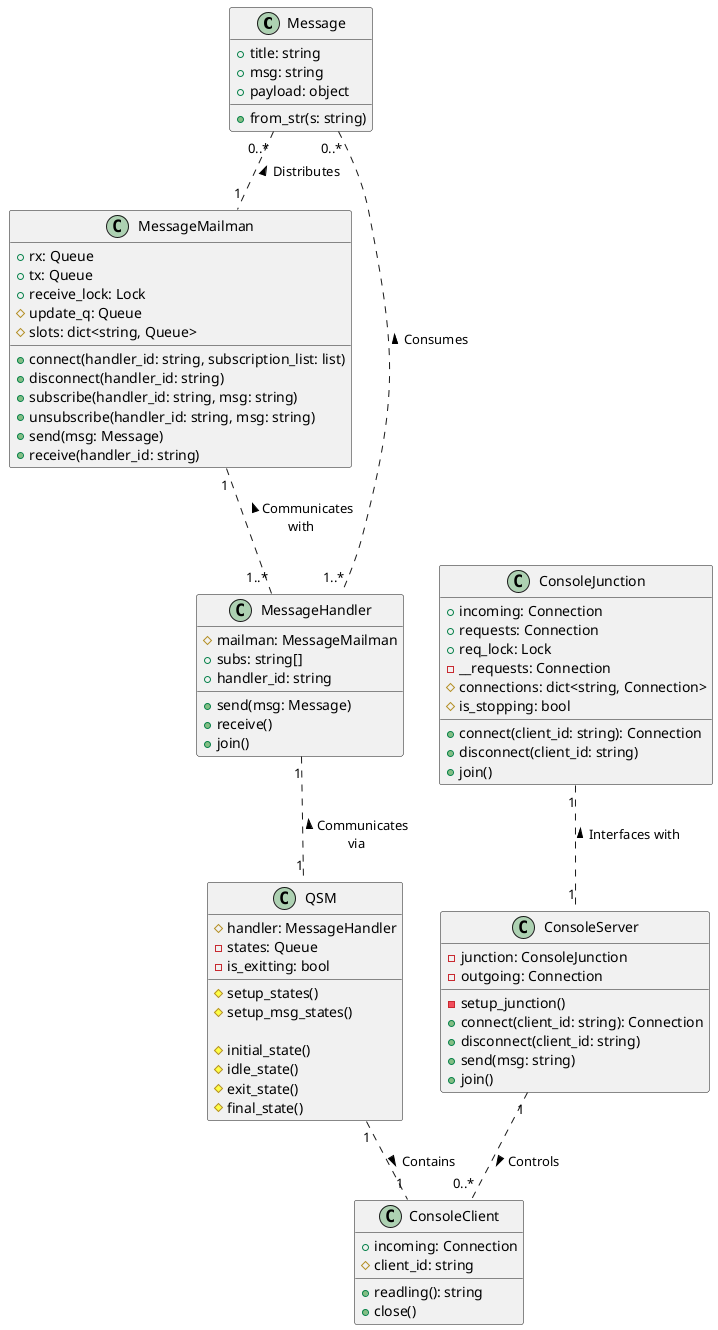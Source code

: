 @startuml "Domain Model Diagram"

class Message {
    + title: string
    + msg: string
    + payload: object
    + from_str(s: string)
}

class MessageMailman {
    + rx: Queue
    + tx: Queue
    + receive_lock: Lock
    # update_q: Queue
    # slots: dict<string, Queue>

    + connect(handler_id: string, subscription_list: list)
    + disconnect(handler_id: string)
    + subscribe(handler_id: string, msg: string)
    + unsubscribe(handler_id: string, msg: string)
    + send(msg: Message)
    + receive(handler_id: string)
}

Message "0..*" .. "1" MessageMailman : < Distributes

class MessageHandler {
    # mailman: MessageMailman
    + subs: string[]
    + handler_id: string

    + send(msg: Message)
    + receive()
    + join()
}

Message "0..*" .. "1..*" MessageHandler : < Consumes
MessageMailman "1" .. "1..*" MessageHandler : < Communicates\nwith

class QSM {
    # handler: MessageHandler
    - states: Queue
    - is_exitting: bool

    # setup_states()
    # setup_msg_states()

    # initial_state()
    # idle_state()
    # exit_state()
    # final_state()
}

MessageHandler "1" .. "1" QSM : < Communicates\nvia

class ConsoleJunction {
    + incoming: Connection
    + requests: Connection
    + req_lock: Lock
    - __requests: Connection
    # connections: dict<string, Connection>
    # is_stopping: bool

    + connect(client_id: string): Connection
    + disconnect(client_id: string)
    + join()
}

class ConsoleServer {
    - junction: ConsoleJunction
    - outgoing: Connection

    - setup_junction()
    + connect(client_id: string): Connection
    + disconnect(client_id: string)
    + send(msg: string)
    + join()
}

ConsoleJunction "1" .. "1" ConsoleServer : < Interfaces with

class ConsoleClient {
    + incoming: Connection
    # client_id: string

    + readling(): string
    + close()
}

ConsoleServer "1" .. "0..*" ConsoleClient : > Controls

QSM "1" .. "1" ConsoleClient : > Contains

@enduml
